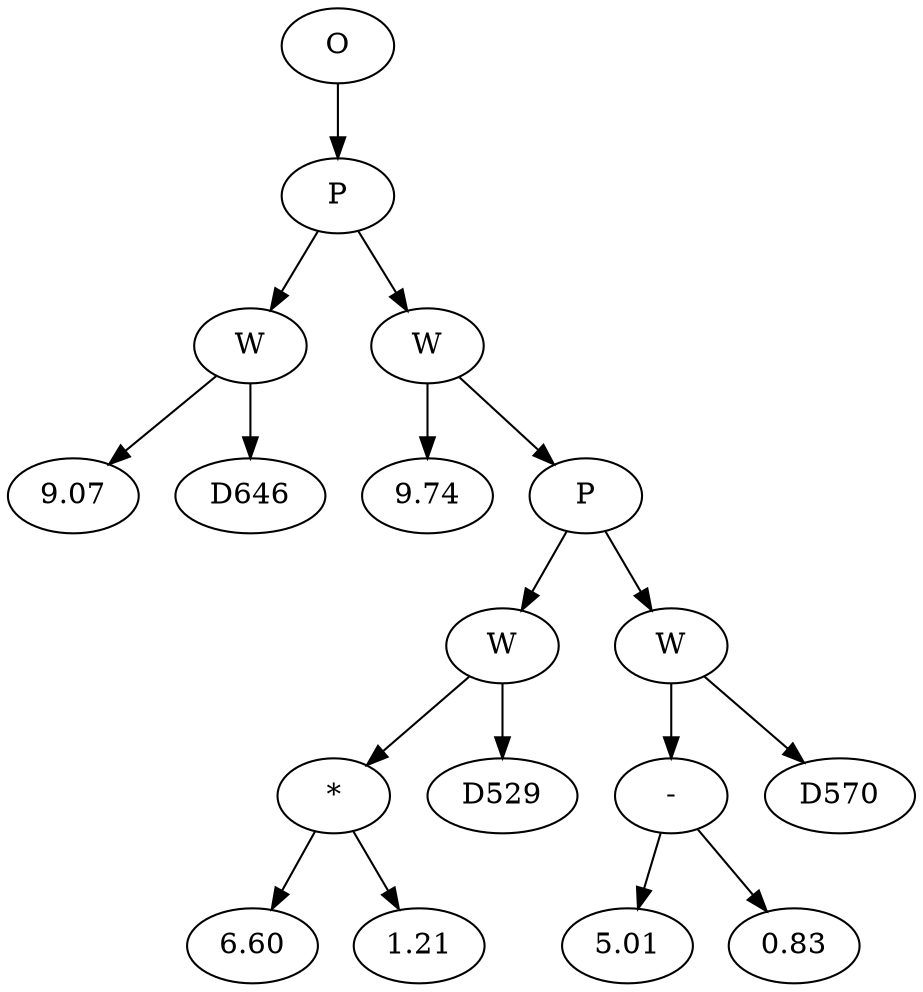 // Tree
digraph {
	46109195 [label=O]
	46109196 [label=P]
	46109195 -> 46109196
	46109197 [label=W]
	46109196 -> 46109197
	46109198 [label=9.07]
	46109197 -> 46109198
	46109199 [label=D646]
	46109197 -> 46109199
	46109200 [label=W]
	46109196 -> 46109200
	46109201 [label=9.74]
	46109200 -> 46109201
	46109202 [label=P]
	46109200 -> 46109202
	46109203 [label=W]
	46109202 -> 46109203
	46109204 [label="*"]
	46109203 -> 46109204
	46109205 [label=6.60]
	46109204 -> 46109205
	46109206 [label=1.21]
	46109204 -> 46109206
	46109207 [label=D529]
	46109203 -> 46109207
	46109208 [label=W]
	46109202 -> 46109208
	46109209 [label="-"]
	46109208 -> 46109209
	46109210 [label=5.01]
	46109209 -> 46109210
	46109211 [label=0.83]
	46109209 -> 46109211
	46109212 [label=D570]
	46109208 -> 46109212
}
